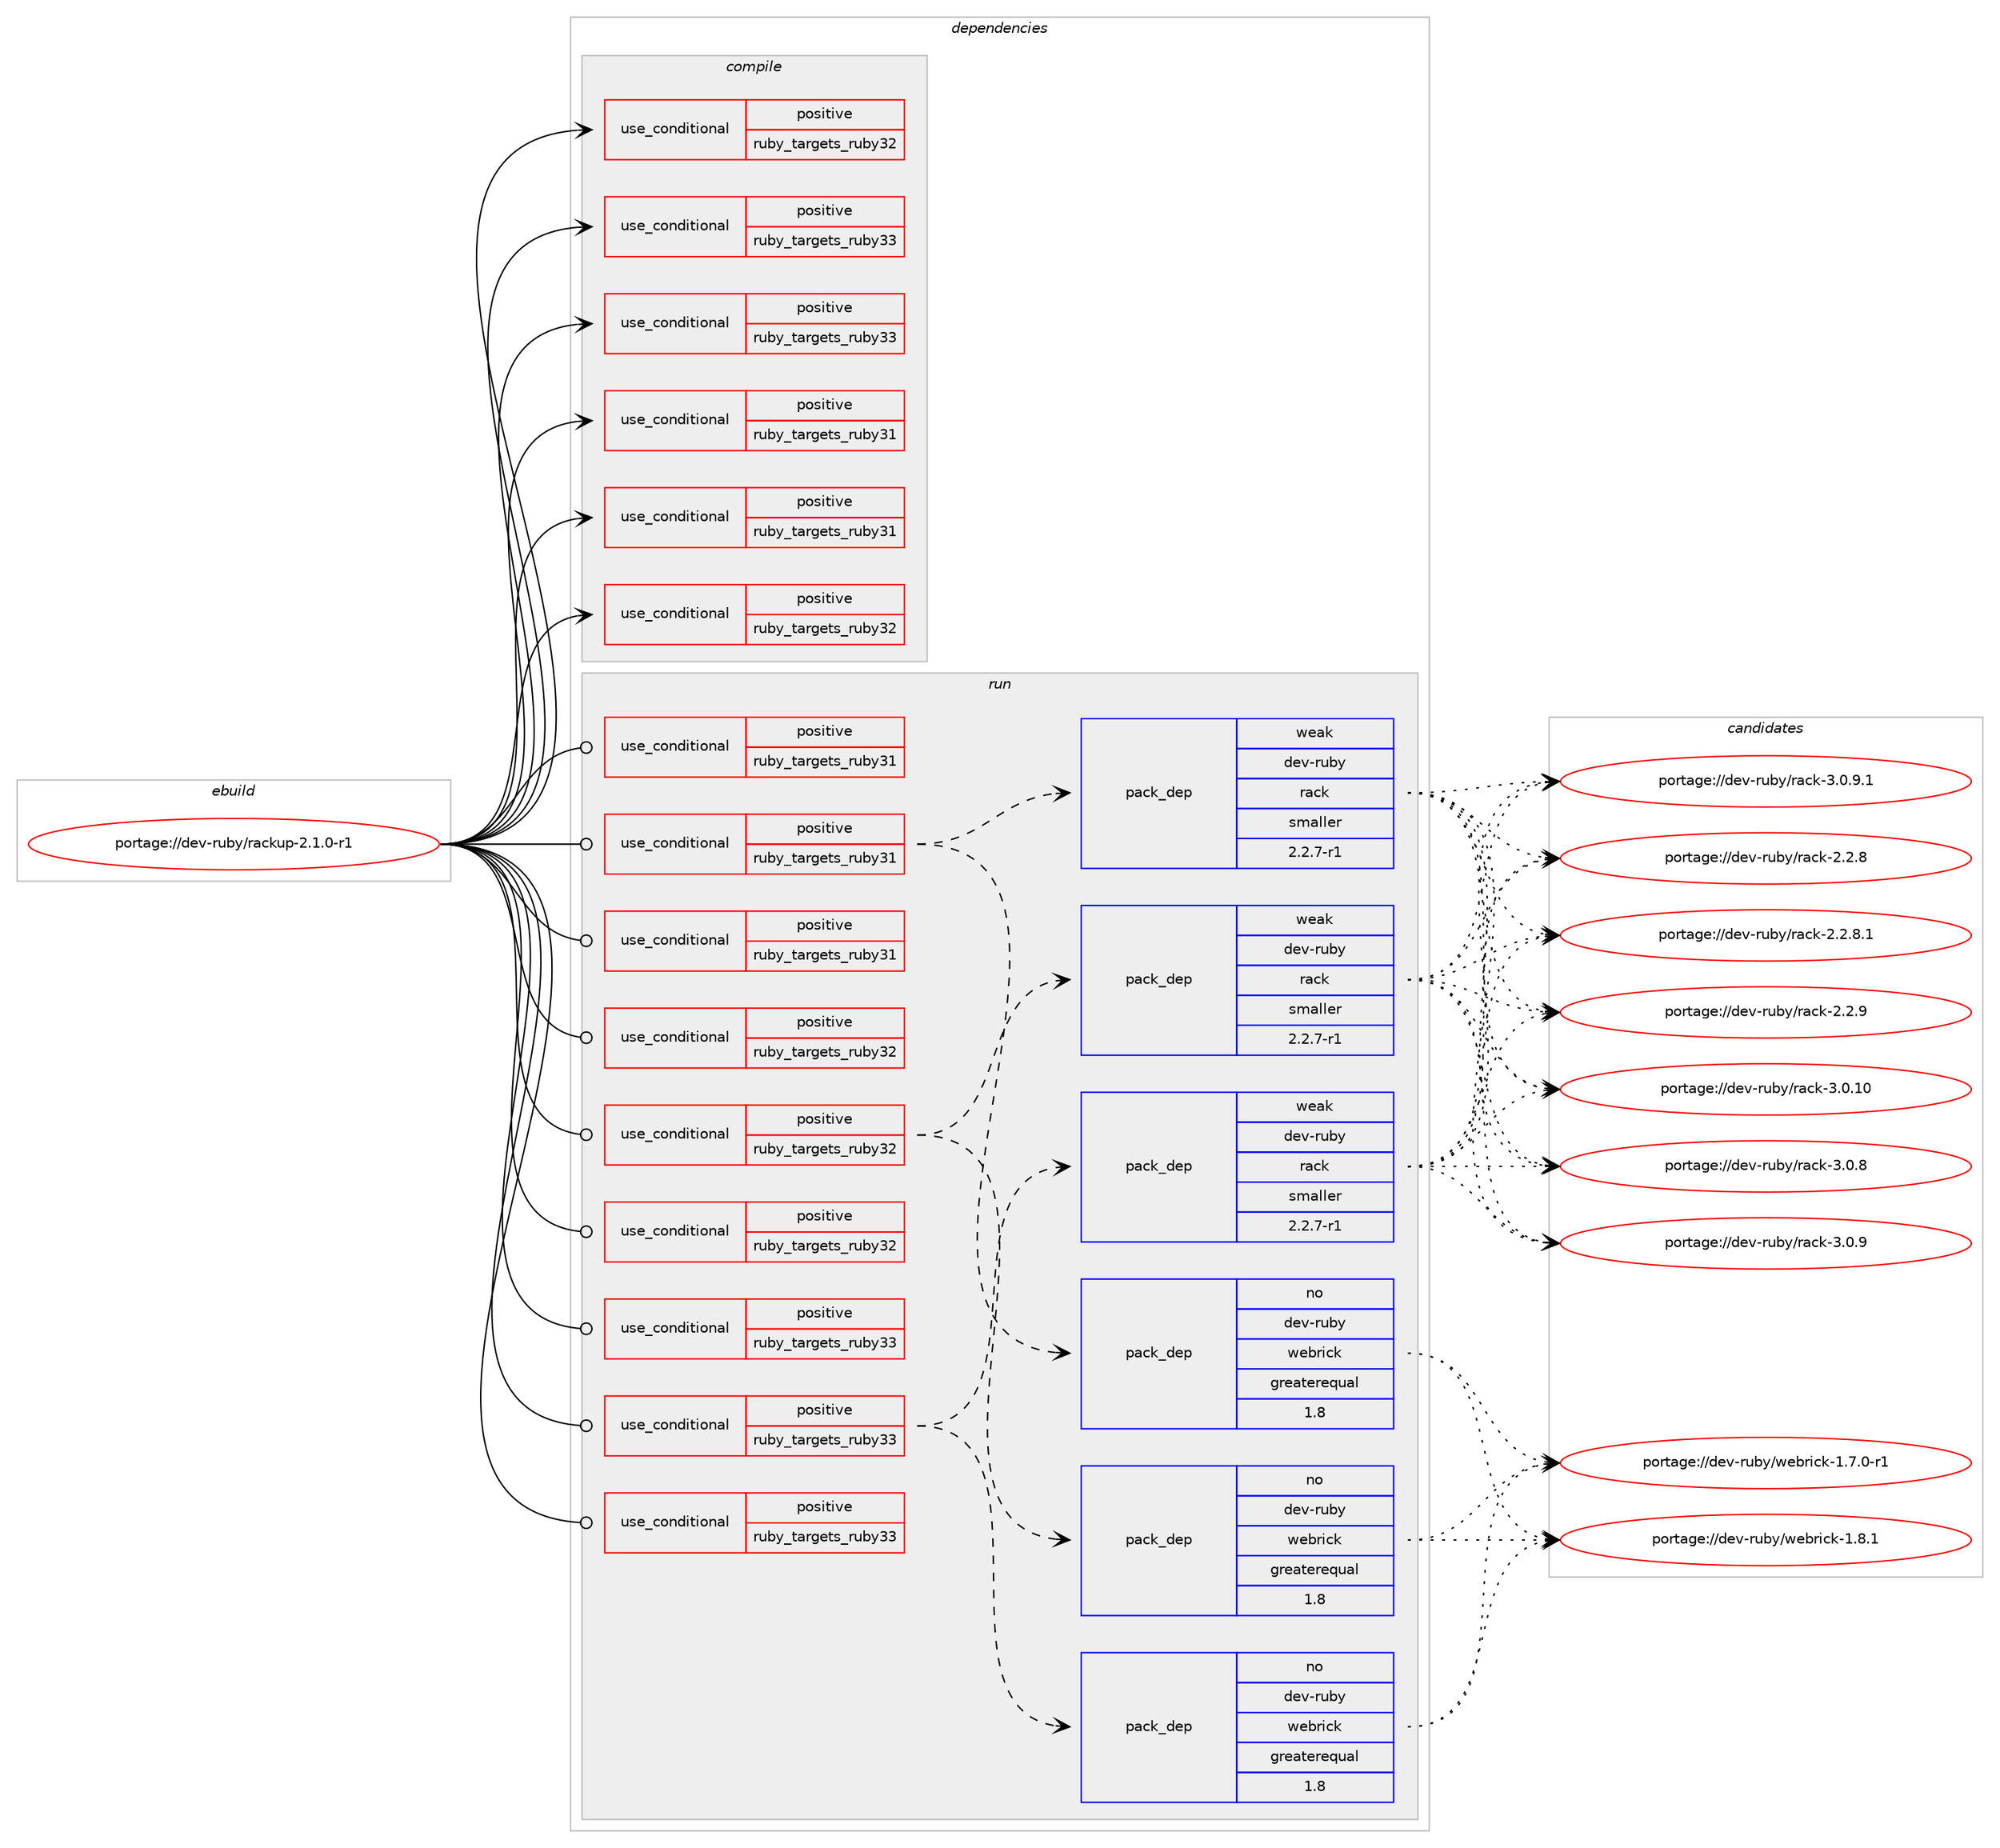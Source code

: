digraph prolog {

# *************
# Graph options
# *************

newrank=true;
concentrate=true;
compound=true;
graph [rankdir=LR,fontname=Helvetica,fontsize=10,ranksep=1.5];#, ranksep=2.5, nodesep=0.2];
edge  [arrowhead=vee];
node  [fontname=Helvetica,fontsize=10];

# **********
# The ebuild
# **********

subgraph cluster_leftcol {
color=gray;
rank=same;
label=<<i>ebuild</i>>;
id [label="portage://dev-ruby/rackup-2.1.0-r1", color=red, width=4, href="../dev-ruby/rackup-2.1.0-r1.svg"];
}

# ****************
# The dependencies
# ****************

subgraph cluster_midcol {
color=gray;
label=<<i>dependencies</i>>;
subgraph cluster_compile {
fillcolor="#eeeeee";
style=filled;
label=<<i>compile</i>>;
subgraph cond51915 {
dependency99932 [label=<<TABLE BORDER="0" CELLBORDER="1" CELLSPACING="0" CELLPADDING="4"><TR><TD ROWSPAN="3" CELLPADDING="10">use_conditional</TD></TR><TR><TD>positive</TD></TR><TR><TD>ruby_targets_ruby31</TD></TR></TABLE>>, shape=none, color=red];
# *** BEGIN UNKNOWN DEPENDENCY TYPE (TODO) ***
# dependency99932 -> package_dependency(portage://dev-ruby/rackup-2.1.0-r1,install,no,dev-lang,ruby,none,[,,],[slot(3.1)],[])
# *** END UNKNOWN DEPENDENCY TYPE (TODO) ***

}
id:e -> dependency99932:w [weight=20,style="solid",arrowhead="vee"];
subgraph cond51916 {
dependency99933 [label=<<TABLE BORDER="0" CELLBORDER="1" CELLSPACING="0" CELLPADDING="4"><TR><TD ROWSPAN="3" CELLPADDING="10">use_conditional</TD></TR><TR><TD>positive</TD></TR><TR><TD>ruby_targets_ruby31</TD></TR></TABLE>>, shape=none, color=red];
# *** BEGIN UNKNOWN DEPENDENCY TYPE (TODO) ***
# dependency99933 -> package_dependency(portage://dev-ruby/rackup-2.1.0-r1,install,no,virtual,rubygems,none,[,,],[],[use(enable(ruby_targets_ruby31),negative)])
# *** END UNKNOWN DEPENDENCY TYPE (TODO) ***

}
id:e -> dependency99933:w [weight=20,style="solid",arrowhead="vee"];
subgraph cond51917 {
dependency99934 [label=<<TABLE BORDER="0" CELLBORDER="1" CELLSPACING="0" CELLPADDING="4"><TR><TD ROWSPAN="3" CELLPADDING="10">use_conditional</TD></TR><TR><TD>positive</TD></TR><TR><TD>ruby_targets_ruby32</TD></TR></TABLE>>, shape=none, color=red];
# *** BEGIN UNKNOWN DEPENDENCY TYPE (TODO) ***
# dependency99934 -> package_dependency(portage://dev-ruby/rackup-2.1.0-r1,install,no,dev-lang,ruby,none,[,,],[slot(3.2)],[])
# *** END UNKNOWN DEPENDENCY TYPE (TODO) ***

}
id:e -> dependency99934:w [weight=20,style="solid",arrowhead="vee"];
subgraph cond51918 {
dependency99935 [label=<<TABLE BORDER="0" CELLBORDER="1" CELLSPACING="0" CELLPADDING="4"><TR><TD ROWSPAN="3" CELLPADDING="10">use_conditional</TD></TR><TR><TD>positive</TD></TR><TR><TD>ruby_targets_ruby32</TD></TR></TABLE>>, shape=none, color=red];
# *** BEGIN UNKNOWN DEPENDENCY TYPE (TODO) ***
# dependency99935 -> package_dependency(portage://dev-ruby/rackup-2.1.0-r1,install,no,virtual,rubygems,none,[,,],[],[use(enable(ruby_targets_ruby32),negative)])
# *** END UNKNOWN DEPENDENCY TYPE (TODO) ***

}
id:e -> dependency99935:w [weight=20,style="solid",arrowhead="vee"];
subgraph cond51919 {
dependency99936 [label=<<TABLE BORDER="0" CELLBORDER="1" CELLSPACING="0" CELLPADDING="4"><TR><TD ROWSPAN="3" CELLPADDING="10">use_conditional</TD></TR><TR><TD>positive</TD></TR><TR><TD>ruby_targets_ruby33</TD></TR></TABLE>>, shape=none, color=red];
# *** BEGIN UNKNOWN DEPENDENCY TYPE (TODO) ***
# dependency99936 -> package_dependency(portage://dev-ruby/rackup-2.1.0-r1,install,no,dev-lang,ruby,none,[,,],[slot(3.3)],[])
# *** END UNKNOWN DEPENDENCY TYPE (TODO) ***

}
id:e -> dependency99936:w [weight=20,style="solid",arrowhead="vee"];
subgraph cond51920 {
dependency99937 [label=<<TABLE BORDER="0" CELLBORDER="1" CELLSPACING="0" CELLPADDING="4"><TR><TD ROWSPAN="3" CELLPADDING="10">use_conditional</TD></TR><TR><TD>positive</TD></TR><TR><TD>ruby_targets_ruby33</TD></TR></TABLE>>, shape=none, color=red];
# *** BEGIN UNKNOWN DEPENDENCY TYPE (TODO) ***
# dependency99937 -> package_dependency(portage://dev-ruby/rackup-2.1.0-r1,install,no,virtual,rubygems,none,[,,],[],[use(enable(ruby_targets_ruby33),negative)])
# *** END UNKNOWN DEPENDENCY TYPE (TODO) ***

}
id:e -> dependency99937:w [weight=20,style="solid",arrowhead="vee"];
}
subgraph cluster_compileandrun {
fillcolor="#eeeeee";
style=filled;
label=<<i>compile and run</i>>;
}
subgraph cluster_run {
fillcolor="#eeeeee";
style=filled;
label=<<i>run</i>>;
subgraph cond51921 {
dependency99938 [label=<<TABLE BORDER="0" CELLBORDER="1" CELLSPACING="0" CELLPADDING="4"><TR><TD ROWSPAN="3" CELLPADDING="10">use_conditional</TD></TR><TR><TD>positive</TD></TR><TR><TD>ruby_targets_ruby31</TD></TR></TABLE>>, shape=none, color=red];
# *** BEGIN UNKNOWN DEPENDENCY TYPE (TODO) ***
# dependency99938 -> package_dependency(portage://dev-ruby/rackup-2.1.0-r1,run,no,dev-lang,ruby,none,[,,],[slot(3.1)],[])
# *** END UNKNOWN DEPENDENCY TYPE (TODO) ***

}
id:e -> dependency99938:w [weight=20,style="solid",arrowhead="odot"];
subgraph cond51922 {
dependency99939 [label=<<TABLE BORDER="0" CELLBORDER="1" CELLSPACING="0" CELLPADDING="4"><TR><TD ROWSPAN="3" CELLPADDING="10">use_conditional</TD></TR><TR><TD>positive</TD></TR><TR><TD>ruby_targets_ruby31</TD></TR></TABLE>>, shape=none, color=red];
# *** BEGIN UNKNOWN DEPENDENCY TYPE (TODO) ***
# dependency99939 -> package_dependency(portage://dev-ruby/rackup-2.1.0-r1,run,no,dev-ruby,rack,none,[,,],[slot(3.0)],[use(enable(ruby_targets_ruby31),negative)])
# *** END UNKNOWN DEPENDENCY TYPE (TODO) ***

subgraph pack46700 {
dependency99940 [label=<<TABLE BORDER="0" CELLBORDER="1" CELLSPACING="0" CELLPADDING="4" WIDTH="220"><TR><TD ROWSPAN="6" CELLPADDING="30">pack_dep</TD></TR><TR><TD WIDTH="110">no</TD></TR><TR><TD>dev-ruby</TD></TR><TR><TD>webrick</TD></TR><TR><TD>greaterequal</TD></TR><TR><TD>1.8</TD></TR></TABLE>>, shape=none, color=blue];
}
dependency99939:e -> dependency99940:w [weight=20,style="dashed",arrowhead="vee"];
# *** BEGIN UNKNOWN DEPENDENCY TYPE (TODO) ***
# dependency99939 -> package_dependency(portage://dev-ruby/rackup-2.1.0-r1,run,no,virtual,ruby-ssl,none,[,,],[],[use(enable(ruby_targets_ruby31),negative)])
# *** END UNKNOWN DEPENDENCY TYPE (TODO) ***

subgraph pack46701 {
dependency99941 [label=<<TABLE BORDER="0" CELLBORDER="1" CELLSPACING="0" CELLPADDING="4" WIDTH="220"><TR><TD ROWSPAN="6" CELLPADDING="30">pack_dep</TD></TR><TR><TD WIDTH="110">weak</TD></TR><TR><TD>dev-ruby</TD></TR><TR><TD>rack</TD></TR><TR><TD>smaller</TD></TR><TR><TD>2.2.7-r1</TD></TR></TABLE>>, shape=none, color=blue];
}
dependency99939:e -> dependency99941:w [weight=20,style="dashed",arrowhead="vee"];
}
id:e -> dependency99939:w [weight=20,style="solid",arrowhead="odot"];
subgraph cond51923 {
dependency99942 [label=<<TABLE BORDER="0" CELLBORDER="1" CELLSPACING="0" CELLPADDING="4"><TR><TD ROWSPAN="3" CELLPADDING="10">use_conditional</TD></TR><TR><TD>positive</TD></TR><TR><TD>ruby_targets_ruby31</TD></TR></TABLE>>, shape=none, color=red];
# *** BEGIN UNKNOWN DEPENDENCY TYPE (TODO) ***
# dependency99942 -> package_dependency(portage://dev-ruby/rackup-2.1.0-r1,run,no,virtual,rubygems,none,[,,],[],[use(enable(ruby_targets_ruby31),negative)])
# *** END UNKNOWN DEPENDENCY TYPE (TODO) ***

}
id:e -> dependency99942:w [weight=20,style="solid",arrowhead="odot"];
subgraph cond51924 {
dependency99943 [label=<<TABLE BORDER="0" CELLBORDER="1" CELLSPACING="0" CELLPADDING="4"><TR><TD ROWSPAN="3" CELLPADDING="10">use_conditional</TD></TR><TR><TD>positive</TD></TR><TR><TD>ruby_targets_ruby32</TD></TR></TABLE>>, shape=none, color=red];
# *** BEGIN UNKNOWN DEPENDENCY TYPE (TODO) ***
# dependency99943 -> package_dependency(portage://dev-ruby/rackup-2.1.0-r1,run,no,dev-lang,ruby,none,[,,],[slot(3.2)],[])
# *** END UNKNOWN DEPENDENCY TYPE (TODO) ***

}
id:e -> dependency99943:w [weight=20,style="solid",arrowhead="odot"];
subgraph cond51925 {
dependency99944 [label=<<TABLE BORDER="0" CELLBORDER="1" CELLSPACING="0" CELLPADDING="4"><TR><TD ROWSPAN="3" CELLPADDING="10">use_conditional</TD></TR><TR><TD>positive</TD></TR><TR><TD>ruby_targets_ruby32</TD></TR></TABLE>>, shape=none, color=red];
# *** BEGIN UNKNOWN DEPENDENCY TYPE (TODO) ***
# dependency99944 -> package_dependency(portage://dev-ruby/rackup-2.1.0-r1,run,no,dev-ruby,rack,none,[,,],[slot(3.0)],[use(enable(ruby_targets_ruby32),negative)])
# *** END UNKNOWN DEPENDENCY TYPE (TODO) ***

subgraph pack46702 {
dependency99945 [label=<<TABLE BORDER="0" CELLBORDER="1" CELLSPACING="0" CELLPADDING="4" WIDTH="220"><TR><TD ROWSPAN="6" CELLPADDING="30">pack_dep</TD></TR><TR><TD WIDTH="110">no</TD></TR><TR><TD>dev-ruby</TD></TR><TR><TD>webrick</TD></TR><TR><TD>greaterequal</TD></TR><TR><TD>1.8</TD></TR></TABLE>>, shape=none, color=blue];
}
dependency99944:e -> dependency99945:w [weight=20,style="dashed",arrowhead="vee"];
# *** BEGIN UNKNOWN DEPENDENCY TYPE (TODO) ***
# dependency99944 -> package_dependency(portage://dev-ruby/rackup-2.1.0-r1,run,no,virtual,ruby-ssl,none,[,,],[],[use(enable(ruby_targets_ruby32),negative)])
# *** END UNKNOWN DEPENDENCY TYPE (TODO) ***

subgraph pack46703 {
dependency99946 [label=<<TABLE BORDER="0" CELLBORDER="1" CELLSPACING="0" CELLPADDING="4" WIDTH="220"><TR><TD ROWSPAN="6" CELLPADDING="30">pack_dep</TD></TR><TR><TD WIDTH="110">weak</TD></TR><TR><TD>dev-ruby</TD></TR><TR><TD>rack</TD></TR><TR><TD>smaller</TD></TR><TR><TD>2.2.7-r1</TD></TR></TABLE>>, shape=none, color=blue];
}
dependency99944:e -> dependency99946:w [weight=20,style="dashed",arrowhead="vee"];
}
id:e -> dependency99944:w [weight=20,style="solid",arrowhead="odot"];
subgraph cond51926 {
dependency99947 [label=<<TABLE BORDER="0" CELLBORDER="1" CELLSPACING="0" CELLPADDING="4"><TR><TD ROWSPAN="3" CELLPADDING="10">use_conditional</TD></TR><TR><TD>positive</TD></TR><TR><TD>ruby_targets_ruby32</TD></TR></TABLE>>, shape=none, color=red];
# *** BEGIN UNKNOWN DEPENDENCY TYPE (TODO) ***
# dependency99947 -> package_dependency(portage://dev-ruby/rackup-2.1.0-r1,run,no,virtual,rubygems,none,[,,],[],[use(enable(ruby_targets_ruby32),negative)])
# *** END UNKNOWN DEPENDENCY TYPE (TODO) ***

}
id:e -> dependency99947:w [weight=20,style="solid",arrowhead="odot"];
subgraph cond51927 {
dependency99948 [label=<<TABLE BORDER="0" CELLBORDER="1" CELLSPACING="0" CELLPADDING="4"><TR><TD ROWSPAN="3" CELLPADDING="10">use_conditional</TD></TR><TR><TD>positive</TD></TR><TR><TD>ruby_targets_ruby33</TD></TR></TABLE>>, shape=none, color=red];
# *** BEGIN UNKNOWN DEPENDENCY TYPE (TODO) ***
# dependency99948 -> package_dependency(portage://dev-ruby/rackup-2.1.0-r1,run,no,dev-lang,ruby,none,[,,],[slot(3.3)],[])
# *** END UNKNOWN DEPENDENCY TYPE (TODO) ***

}
id:e -> dependency99948:w [weight=20,style="solid",arrowhead="odot"];
subgraph cond51928 {
dependency99949 [label=<<TABLE BORDER="0" CELLBORDER="1" CELLSPACING="0" CELLPADDING="4"><TR><TD ROWSPAN="3" CELLPADDING="10">use_conditional</TD></TR><TR><TD>positive</TD></TR><TR><TD>ruby_targets_ruby33</TD></TR></TABLE>>, shape=none, color=red];
# *** BEGIN UNKNOWN DEPENDENCY TYPE (TODO) ***
# dependency99949 -> package_dependency(portage://dev-ruby/rackup-2.1.0-r1,run,no,dev-ruby,rack,none,[,,],[slot(3.0)],[use(enable(ruby_targets_ruby33),negative)])
# *** END UNKNOWN DEPENDENCY TYPE (TODO) ***

subgraph pack46704 {
dependency99950 [label=<<TABLE BORDER="0" CELLBORDER="1" CELLSPACING="0" CELLPADDING="4" WIDTH="220"><TR><TD ROWSPAN="6" CELLPADDING="30">pack_dep</TD></TR><TR><TD WIDTH="110">no</TD></TR><TR><TD>dev-ruby</TD></TR><TR><TD>webrick</TD></TR><TR><TD>greaterequal</TD></TR><TR><TD>1.8</TD></TR></TABLE>>, shape=none, color=blue];
}
dependency99949:e -> dependency99950:w [weight=20,style="dashed",arrowhead="vee"];
# *** BEGIN UNKNOWN DEPENDENCY TYPE (TODO) ***
# dependency99949 -> package_dependency(portage://dev-ruby/rackup-2.1.0-r1,run,no,virtual,ruby-ssl,none,[,,],[],[use(enable(ruby_targets_ruby33),negative)])
# *** END UNKNOWN DEPENDENCY TYPE (TODO) ***

subgraph pack46705 {
dependency99951 [label=<<TABLE BORDER="0" CELLBORDER="1" CELLSPACING="0" CELLPADDING="4" WIDTH="220"><TR><TD ROWSPAN="6" CELLPADDING="30">pack_dep</TD></TR><TR><TD WIDTH="110">weak</TD></TR><TR><TD>dev-ruby</TD></TR><TR><TD>rack</TD></TR><TR><TD>smaller</TD></TR><TR><TD>2.2.7-r1</TD></TR></TABLE>>, shape=none, color=blue];
}
dependency99949:e -> dependency99951:w [weight=20,style="dashed",arrowhead="vee"];
}
id:e -> dependency99949:w [weight=20,style="solid",arrowhead="odot"];
subgraph cond51929 {
dependency99952 [label=<<TABLE BORDER="0" CELLBORDER="1" CELLSPACING="0" CELLPADDING="4"><TR><TD ROWSPAN="3" CELLPADDING="10">use_conditional</TD></TR><TR><TD>positive</TD></TR><TR><TD>ruby_targets_ruby33</TD></TR></TABLE>>, shape=none, color=red];
# *** BEGIN UNKNOWN DEPENDENCY TYPE (TODO) ***
# dependency99952 -> package_dependency(portage://dev-ruby/rackup-2.1.0-r1,run,no,virtual,rubygems,none,[,,],[],[use(enable(ruby_targets_ruby33),negative)])
# *** END UNKNOWN DEPENDENCY TYPE (TODO) ***

}
id:e -> dependency99952:w [weight=20,style="solid",arrowhead="odot"];
}
}

# **************
# The candidates
# **************

subgraph cluster_choices {
rank=same;
color=gray;
label=<<i>candidates</i>>;

subgraph choice46700 {
color=black;
nodesep=1;
choice10010111845114117981214711910198114105991074549465546484511449 [label="portage://dev-ruby/webrick-1.7.0-r1", color=red, width=4,href="../dev-ruby/webrick-1.7.0-r1.svg"];
choice1001011184511411798121471191019811410599107454946564649 [label="portage://dev-ruby/webrick-1.8.1", color=red, width=4,href="../dev-ruby/webrick-1.8.1.svg"];
dependency99940:e -> choice10010111845114117981214711910198114105991074549465546484511449:w [style=dotted,weight="100"];
dependency99940:e -> choice1001011184511411798121471191019811410599107454946564649:w [style=dotted,weight="100"];
}
subgraph choice46701 {
color=black;
nodesep=1;
choice1001011184511411798121471149799107455046504656 [label="portage://dev-ruby/rack-2.2.8", color=red, width=4,href="../dev-ruby/rack-2.2.8.svg"];
choice10010111845114117981214711497991074550465046564649 [label="portage://dev-ruby/rack-2.2.8.1", color=red, width=4,href="../dev-ruby/rack-2.2.8.1.svg"];
choice1001011184511411798121471149799107455046504657 [label="portage://dev-ruby/rack-2.2.9", color=red, width=4,href="../dev-ruby/rack-2.2.9.svg"];
choice100101118451141179812147114979910745514648464948 [label="portage://dev-ruby/rack-3.0.10", color=red, width=4,href="../dev-ruby/rack-3.0.10.svg"];
choice1001011184511411798121471149799107455146484656 [label="portage://dev-ruby/rack-3.0.8", color=red, width=4,href="../dev-ruby/rack-3.0.8.svg"];
choice1001011184511411798121471149799107455146484657 [label="portage://dev-ruby/rack-3.0.9", color=red, width=4,href="../dev-ruby/rack-3.0.9.svg"];
choice10010111845114117981214711497991074551464846574649 [label="portage://dev-ruby/rack-3.0.9.1", color=red, width=4,href="../dev-ruby/rack-3.0.9.1.svg"];
dependency99941:e -> choice1001011184511411798121471149799107455046504656:w [style=dotted,weight="100"];
dependency99941:e -> choice10010111845114117981214711497991074550465046564649:w [style=dotted,weight="100"];
dependency99941:e -> choice1001011184511411798121471149799107455046504657:w [style=dotted,weight="100"];
dependency99941:e -> choice100101118451141179812147114979910745514648464948:w [style=dotted,weight="100"];
dependency99941:e -> choice1001011184511411798121471149799107455146484656:w [style=dotted,weight="100"];
dependency99941:e -> choice1001011184511411798121471149799107455146484657:w [style=dotted,weight="100"];
dependency99941:e -> choice10010111845114117981214711497991074551464846574649:w [style=dotted,weight="100"];
}
subgraph choice46702 {
color=black;
nodesep=1;
choice10010111845114117981214711910198114105991074549465546484511449 [label="portage://dev-ruby/webrick-1.7.0-r1", color=red, width=4,href="../dev-ruby/webrick-1.7.0-r1.svg"];
choice1001011184511411798121471191019811410599107454946564649 [label="portage://dev-ruby/webrick-1.8.1", color=red, width=4,href="../dev-ruby/webrick-1.8.1.svg"];
dependency99945:e -> choice10010111845114117981214711910198114105991074549465546484511449:w [style=dotted,weight="100"];
dependency99945:e -> choice1001011184511411798121471191019811410599107454946564649:w [style=dotted,weight="100"];
}
subgraph choice46703 {
color=black;
nodesep=1;
choice1001011184511411798121471149799107455046504656 [label="portage://dev-ruby/rack-2.2.8", color=red, width=4,href="../dev-ruby/rack-2.2.8.svg"];
choice10010111845114117981214711497991074550465046564649 [label="portage://dev-ruby/rack-2.2.8.1", color=red, width=4,href="../dev-ruby/rack-2.2.8.1.svg"];
choice1001011184511411798121471149799107455046504657 [label="portage://dev-ruby/rack-2.2.9", color=red, width=4,href="../dev-ruby/rack-2.2.9.svg"];
choice100101118451141179812147114979910745514648464948 [label="portage://dev-ruby/rack-3.0.10", color=red, width=4,href="../dev-ruby/rack-3.0.10.svg"];
choice1001011184511411798121471149799107455146484656 [label="portage://dev-ruby/rack-3.0.8", color=red, width=4,href="../dev-ruby/rack-3.0.8.svg"];
choice1001011184511411798121471149799107455146484657 [label="portage://dev-ruby/rack-3.0.9", color=red, width=4,href="../dev-ruby/rack-3.0.9.svg"];
choice10010111845114117981214711497991074551464846574649 [label="portage://dev-ruby/rack-3.0.9.1", color=red, width=4,href="../dev-ruby/rack-3.0.9.1.svg"];
dependency99946:e -> choice1001011184511411798121471149799107455046504656:w [style=dotted,weight="100"];
dependency99946:e -> choice10010111845114117981214711497991074550465046564649:w [style=dotted,weight="100"];
dependency99946:e -> choice1001011184511411798121471149799107455046504657:w [style=dotted,weight="100"];
dependency99946:e -> choice100101118451141179812147114979910745514648464948:w [style=dotted,weight="100"];
dependency99946:e -> choice1001011184511411798121471149799107455146484656:w [style=dotted,weight="100"];
dependency99946:e -> choice1001011184511411798121471149799107455146484657:w [style=dotted,weight="100"];
dependency99946:e -> choice10010111845114117981214711497991074551464846574649:w [style=dotted,weight="100"];
}
subgraph choice46704 {
color=black;
nodesep=1;
choice10010111845114117981214711910198114105991074549465546484511449 [label="portage://dev-ruby/webrick-1.7.0-r1", color=red, width=4,href="../dev-ruby/webrick-1.7.0-r1.svg"];
choice1001011184511411798121471191019811410599107454946564649 [label="portage://dev-ruby/webrick-1.8.1", color=red, width=4,href="../dev-ruby/webrick-1.8.1.svg"];
dependency99950:e -> choice10010111845114117981214711910198114105991074549465546484511449:w [style=dotted,weight="100"];
dependency99950:e -> choice1001011184511411798121471191019811410599107454946564649:w [style=dotted,weight="100"];
}
subgraph choice46705 {
color=black;
nodesep=1;
choice1001011184511411798121471149799107455046504656 [label="portage://dev-ruby/rack-2.2.8", color=red, width=4,href="../dev-ruby/rack-2.2.8.svg"];
choice10010111845114117981214711497991074550465046564649 [label="portage://dev-ruby/rack-2.2.8.1", color=red, width=4,href="../dev-ruby/rack-2.2.8.1.svg"];
choice1001011184511411798121471149799107455046504657 [label="portage://dev-ruby/rack-2.2.9", color=red, width=4,href="../dev-ruby/rack-2.2.9.svg"];
choice100101118451141179812147114979910745514648464948 [label="portage://dev-ruby/rack-3.0.10", color=red, width=4,href="../dev-ruby/rack-3.0.10.svg"];
choice1001011184511411798121471149799107455146484656 [label="portage://dev-ruby/rack-3.0.8", color=red, width=4,href="../dev-ruby/rack-3.0.8.svg"];
choice1001011184511411798121471149799107455146484657 [label="portage://dev-ruby/rack-3.0.9", color=red, width=4,href="../dev-ruby/rack-3.0.9.svg"];
choice10010111845114117981214711497991074551464846574649 [label="portage://dev-ruby/rack-3.0.9.1", color=red, width=4,href="../dev-ruby/rack-3.0.9.1.svg"];
dependency99951:e -> choice1001011184511411798121471149799107455046504656:w [style=dotted,weight="100"];
dependency99951:e -> choice10010111845114117981214711497991074550465046564649:w [style=dotted,weight="100"];
dependency99951:e -> choice1001011184511411798121471149799107455046504657:w [style=dotted,weight="100"];
dependency99951:e -> choice100101118451141179812147114979910745514648464948:w [style=dotted,weight="100"];
dependency99951:e -> choice1001011184511411798121471149799107455146484656:w [style=dotted,weight="100"];
dependency99951:e -> choice1001011184511411798121471149799107455146484657:w [style=dotted,weight="100"];
dependency99951:e -> choice10010111845114117981214711497991074551464846574649:w [style=dotted,weight="100"];
}
}

}
